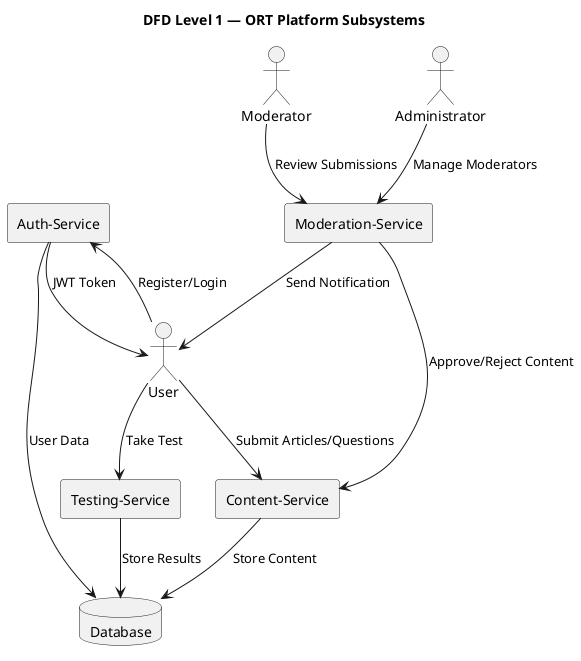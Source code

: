@startuml
title DFD Level 1 — ORT Platform Subsystems

actor User
actor Moderator
actor Administrator
database Database

rectangle "Auth-Service" as Auth {
  User --> Auth : Register/Login
  Auth --> User : JWT Token
}

rectangle "Content-Service" as Content {
  User --> Content : Submit Articles/Questions
  Content --> Database : Store Content
}

rectangle "Moderation-Service" as Mod {
  Moderator --> Mod : Review Submissions
  Mod --> Content : Approve/Reject Content
  Mod --> User : Send Notification
}

rectangle "Testing-Service" as Test {
  User --> Test : Take Test
  Test --> Database : Store Results
}

Administrator --> Mod : Manage Moderators
Auth --> Database : User Data
@enduml
